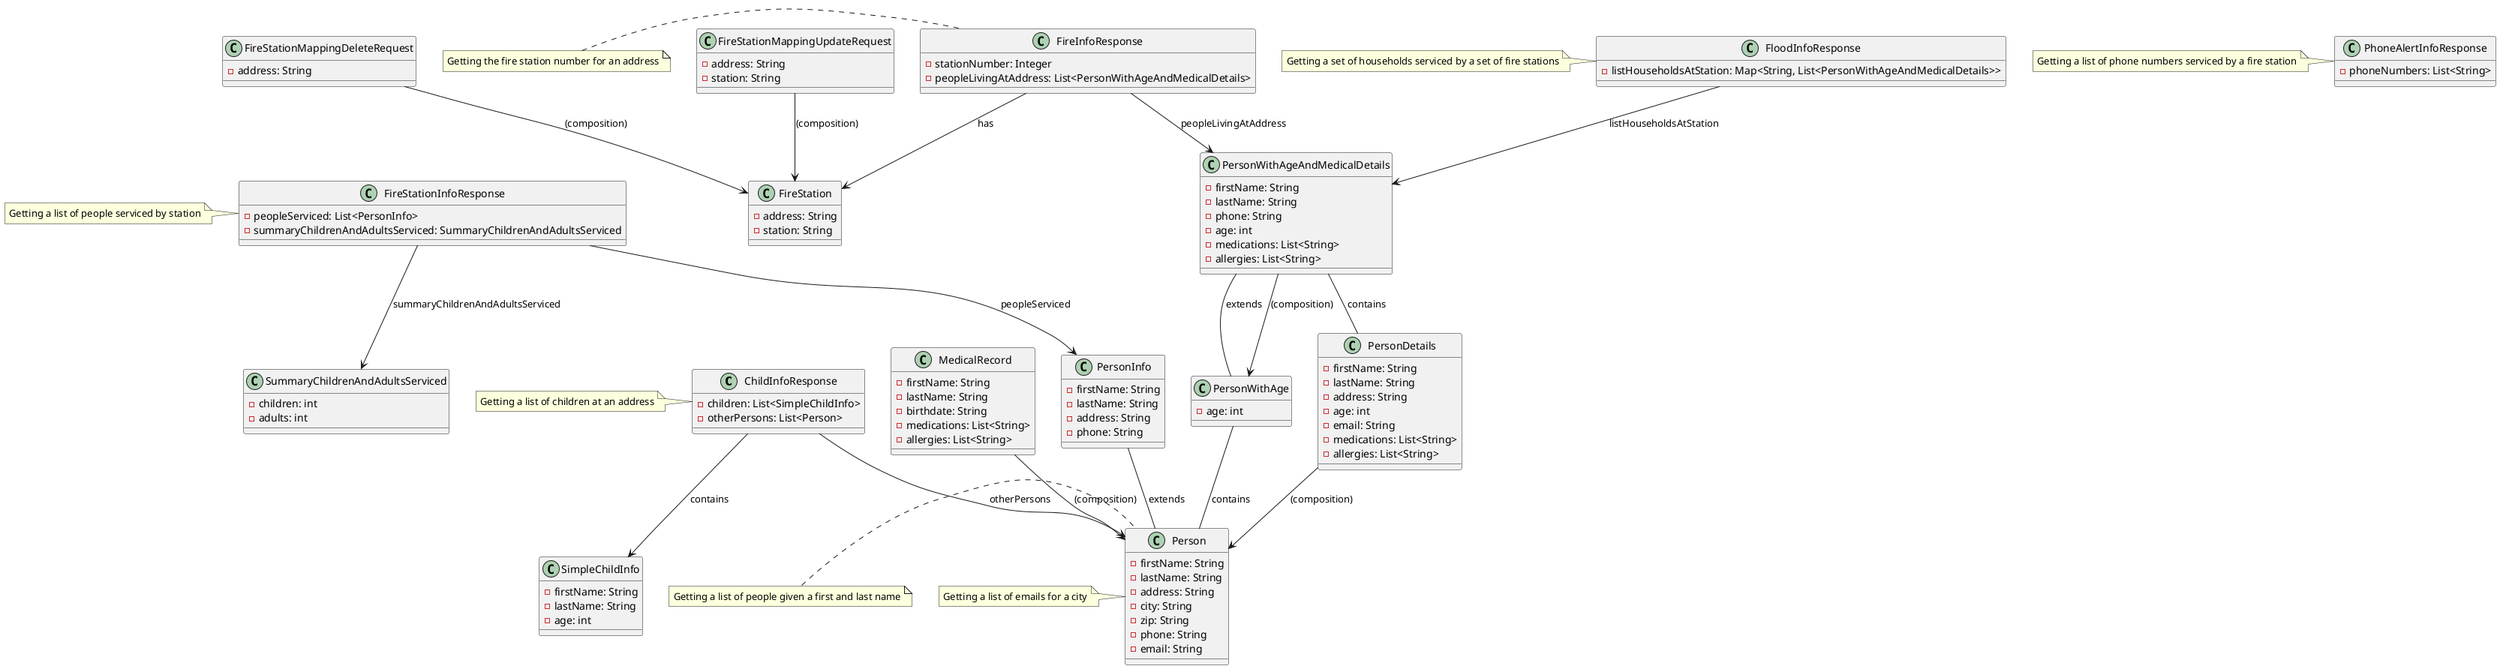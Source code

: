 @startuml
class ChildInfoResponse {
  - children: List<SimpleChildInfo>
  - otherPersons: List<Person>
}

class FireStation {
  - address: String
  - station: String
}

class FireStationInfoResponse {
  - peopleServiced: List<PersonInfo>
  - summaryChildrenAndAdultsServiced: SummaryChildrenAndAdultsServiced
}

class FireInfoResponse {
  - stationNumber: Integer
  - peopleLivingAtAddress: List<PersonWithAgeAndMedicalDetails>
}

class FireStationMappingDeleteRequest {
  - address: String
}

class FireStationMappingUpdateRequest {
  - address: String
  - station: String
}

class FloodInfoResponse {
  - listHouseholdsAtStation: Map<String, List<PersonWithAgeAndMedicalDetails>>
}

class MedicalRecord {
  - firstName: String
  - lastName: String
  - birthdate: String
  - medications: List<String>
  - allergies: List<String>
}

class Person {
  - firstName: String
  - lastName: String
  - address: String
  - city: String
  - zip: String
  - phone: String
  - email: String
}

class PersonDetails {
  - firstName: String
  - lastName: String
  - address: String
  - age: int
  - email: String
  - medications: List<String>
  - allergies: List<String>
}

class PersonInfo {
  - firstName: String
  - lastName: String
  - address: String
  - phone: String
}

class PersonWithAge {
  - age: int
}

class PersonWithAgeAndMedicalDetails {
  - firstName: String
  - lastName: String
  - phone: String
  - age: int
  - medications: List<String>
  - allergies: List<String>
}

class PhoneAlertInfoResponse {
  - phoneNumbers: List<String>
}

class SimpleChildInfo {
  - firstName: String
  - lastName: String
  - age: int
}

class SummaryChildrenAndAdultsServiced {
  - children: int
  - adults: int
}

' Use Cases
note left of FireStationInfoResponse : Getting a list of people serviced by station
note left of ChildInfoResponse : Getting a list of children at an address
note left of PhoneAlertInfoResponse : Getting a list of phone numbers serviced by a fire station
note left of FireInfoResponse : Getting the fire station number for an address
note left of FloodInfoResponse : Getting a set of households serviced by a set of fire stations
note left of Person : Getting a list of people given a first and last name
note left of Person : Getting a list of emails for a city

ChildInfoResponse --> Person : otherPersons
FireStationInfoResponse --> PersonInfo : peopleServiced
FireStationInfoResponse --> SummaryChildrenAndAdultsServiced : summaryChildrenAndAdultsServiced
FireInfoResponse --> PersonWithAgeAndMedicalDetails : peopleLivingAtAddress
FireInfoResponse --> FireStation : has
FireStationMappingDeleteRequest --> FireStation : (composition)
FireStationMappingUpdateRequest --> FireStation : (composition)
FloodInfoResponse --> PersonWithAgeAndMedicalDetails : listHouseholdsAtStation
MedicalRecord --> Person : (composition)
PersonDetails --> Person : (composition)
PersonWithAgeAndMedicalDetails --> PersonWithAge : (composition)
PersonInfo -- Person : extends
PersonWithAgeAndMedicalDetails -- PersonWithAge : extends
PersonWithAgeAndMedicalDetails -- PersonDetails : contains
PersonWithAge -- Person : contains
ChildInfoResponse --> SimpleChildInfo : contains
@enduml